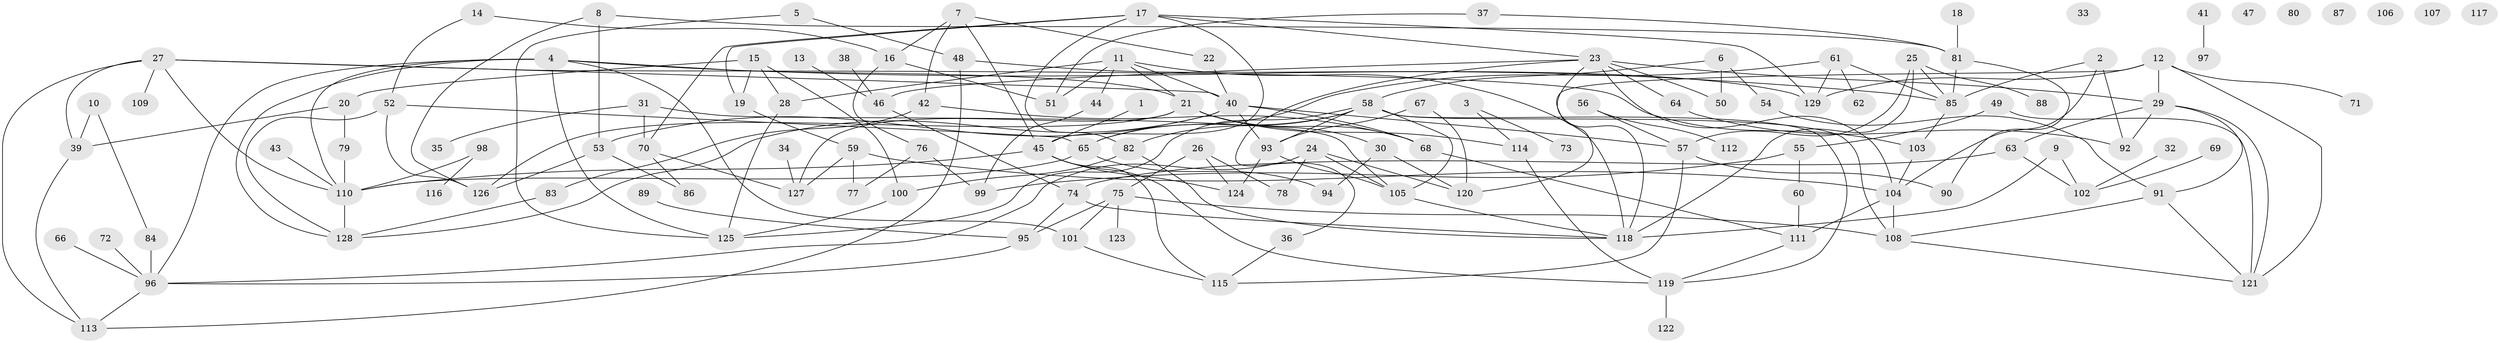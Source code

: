 // Generated by graph-tools (version 1.1) at 2025/25/03/09/25 03:25:17]
// undirected, 129 vertices, 201 edges
graph export_dot {
graph [start="1"]
  node [color=gray90,style=filled];
  1;
  2;
  3;
  4;
  5;
  6;
  7;
  8;
  9;
  10;
  11;
  12;
  13;
  14;
  15;
  16;
  17;
  18;
  19;
  20;
  21;
  22;
  23;
  24;
  25;
  26;
  27;
  28;
  29;
  30;
  31;
  32;
  33;
  34;
  35;
  36;
  37;
  38;
  39;
  40;
  41;
  42;
  43;
  44;
  45;
  46;
  47;
  48;
  49;
  50;
  51;
  52;
  53;
  54;
  55;
  56;
  57;
  58;
  59;
  60;
  61;
  62;
  63;
  64;
  65;
  66;
  67;
  68;
  69;
  70;
  71;
  72;
  73;
  74;
  75;
  76;
  77;
  78;
  79;
  80;
  81;
  82;
  83;
  84;
  85;
  86;
  87;
  88;
  89;
  90;
  91;
  92;
  93;
  94;
  95;
  96;
  97;
  98;
  99;
  100;
  101;
  102;
  103;
  104;
  105;
  106;
  107;
  108;
  109;
  110;
  111;
  112;
  113;
  114;
  115;
  116;
  117;
  118;
  119;
  120;
  121;
  122;
  123;
  124;
  125;
  126;
  127;
  128;
  129;
  1 -- 45;
  2 -- 85;
  2 -- 92;
  2 -- 104;
  3 -- 73;
  3 -- 114;
  4 -- 21;
  4 -- 85;
  4 -- 96;
  4 -- 101;
  4 -- 110;
  4 -- 125;
  4 -- 128;
  5 -- 48;
  5 -- 125;
  6 -- 50;
  6 -- 54;
  6 -- 58;
  7 -- 16;
  7 -- 22;
  7 -- 42;
  7 -- 45;
  8 -- 53;
  8 -- 81;
  8 -- 126;
  9 -- 102;
  9 -- 118;
  10 -- 39;
  10 -- 84;
  11 -- 21;
  11 -- 28;
  11 -- 40;
  11 -- 44;
  11 -- 51;
  11 -- 118;
  12 -- 29;
  12 -- 71;
  12 -- 120;
  12 -- 121;
  12 -- 129;
  13 -- 46;
  14 -- 16;
  14 -- 52;
  15 -- 19;
  15 -- 20;
  15 -- 28;
  15 -- 100;
  16 -- 51;
  16 -- 76;
  17 -- 19;
  17 -- 23;
  17 -- 45;
  17 -- 70;
  17 -- 82;
  17 -- 129;
  18 -- 81;
  19 -- 59;
  20 -- 39;
  20 -- 79;
  21 -- 30;
  21 -- 68;
  21 -- 114;
  21 -- 126;
  21 -- 127;
  22 -- 40;
  23 -- 29;
  23 -- 36;
  23 -- 46;
  23 -- 50;
  23 -- 64;
  23 -- 104;
  23 -- 118;
  24 -- 78;
  24 -- 96;
  24 -- 105;
  24 -- 120;
  25 -- 57;
  25 -- 85;
  25 -- 88;
  25 -- 118;
  26 -- 75;
  26 -- 78;
  26 -- 124;
  27 -- 39;
  27 -- 40;
  27 -- 103;
  27 -- 109;
  27 -- 110;
  27 -- 113;
  28 -- 125;
  29 -- 63;
  29 -- 91;
  29 -- 92;
  29 -- 121;
  30 -- 94;
  30 -- 120;
  31 -- 35;
  31 -- 70;
  31 -- 105;
  32 -- 102;
  34 -- 127;
  36 -- 115;
  37 -- 51;
  37 -- 81;
  38 -- 46;
  39 -- 113;
  40 -- 53;
  40 -- 57;
  40 -- 68;
  40 -- 93;
  40 -- 128;
  41 -- 97;
  42 -- 68;
  42 -- 83;
  43 -- 110;
  44 -- 99;
  45 -- 110;
  45 -- 115;
  45 -- 119;
  45 -- 124;
  46 -- 74;
  48 -- 113;
  48 -- 129;
  49 -- 55;
  49 -- 121;
  52 -- 65;
  52 -- 126;
  52 -- 128;
  53 -- 86;
  53 -- 126;
  54 -- 91;
  55 -- 60;
  55 -- 99;
  56 -- 57;
  56 -- 112;
  57 -- 90;
  57 -- 115;
  58 -- 65;
  58 -- 82;
  58 -- 93;
  58 -- 105;
  58 -- 108;
  58 -- 119;
  58 -- 125;
  59 -- 77;
  59 -- 104;
  59 -- 127;
  60 -- 111;
  61 -- 62;
  61 -- 65;
  61 -- 85;
  61 -- 129;
  63 -- 74;
  63 -- 102;
  64 -- 92;
  65 -- 94;
  65 -- 110;
  66 -- 96;
  67 -- 93;
  67 -- 120;
  68 -- 111;
  69 -- 102;
  70 -- 86;
  70 -- 127;
  72 -- 96;
  74 -- 95;
  74 -- 118;
  75 -- 95;
  75 -- 101;
  75 -- 108;
  75 -- 123;
  76 -- 77;
  76 -- 99;
  79 -- 110;
  81 -- 85;
  81 -- 90;
  82 -- 100;
  82 -- 118;
  83 -- 128;
  84 -- 96;
  85 -- 103;
  89 -- 95;
  91 -- 108;
  91 -- 121;
  93 -- 105;
  93 -- 124;
  95 -- 96;
  96 -- 113;
  98 -- 110;
  98 -- 116;
  100 -- 125;
  101 -- 115;
  103 -- 104;
  104 -- 108;
  104 -- 111;
  105 -- 118;
  108 -- 121;
  110 -- 128;
  111 -- 119;
  114 -- 119;
  119 -- 122;
}

